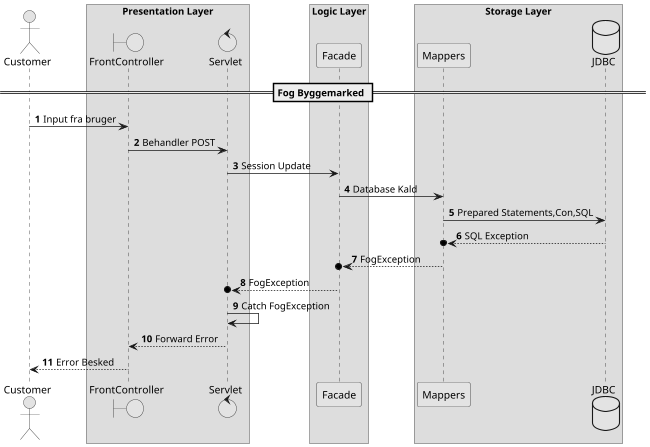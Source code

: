 @startuml

scale 650 width
skinparam monochrome true
skinparam BoxPadding 30
autonumber

== Fog Byggemarked ==

actor Customer as "Customer"
box "Presentation Layer"
boundary FrontController
control Servlet
end box

box "Logic Layer"
participant LF as "Facade"
end box
box "Storage Layer"
participant DM as "Mappers"
Database DB as "JDBC"
end box

Customer->FrontController: Input fra bruger
FrontController->Servlet: Behandler POST
Servlet->LF: Session Update
LF->DM: Database Kald
DM->DB: Prepared Statements,Con,SQL

DB-->o DM: SQL Exception
DM-->o LF: FogException
LF-->o Servlet: FogException
Servlet->Servlet: Catch FogException
Servlet-->FrontController: Forward Error
FrontController-->Customer: Error Besked

@enduml
